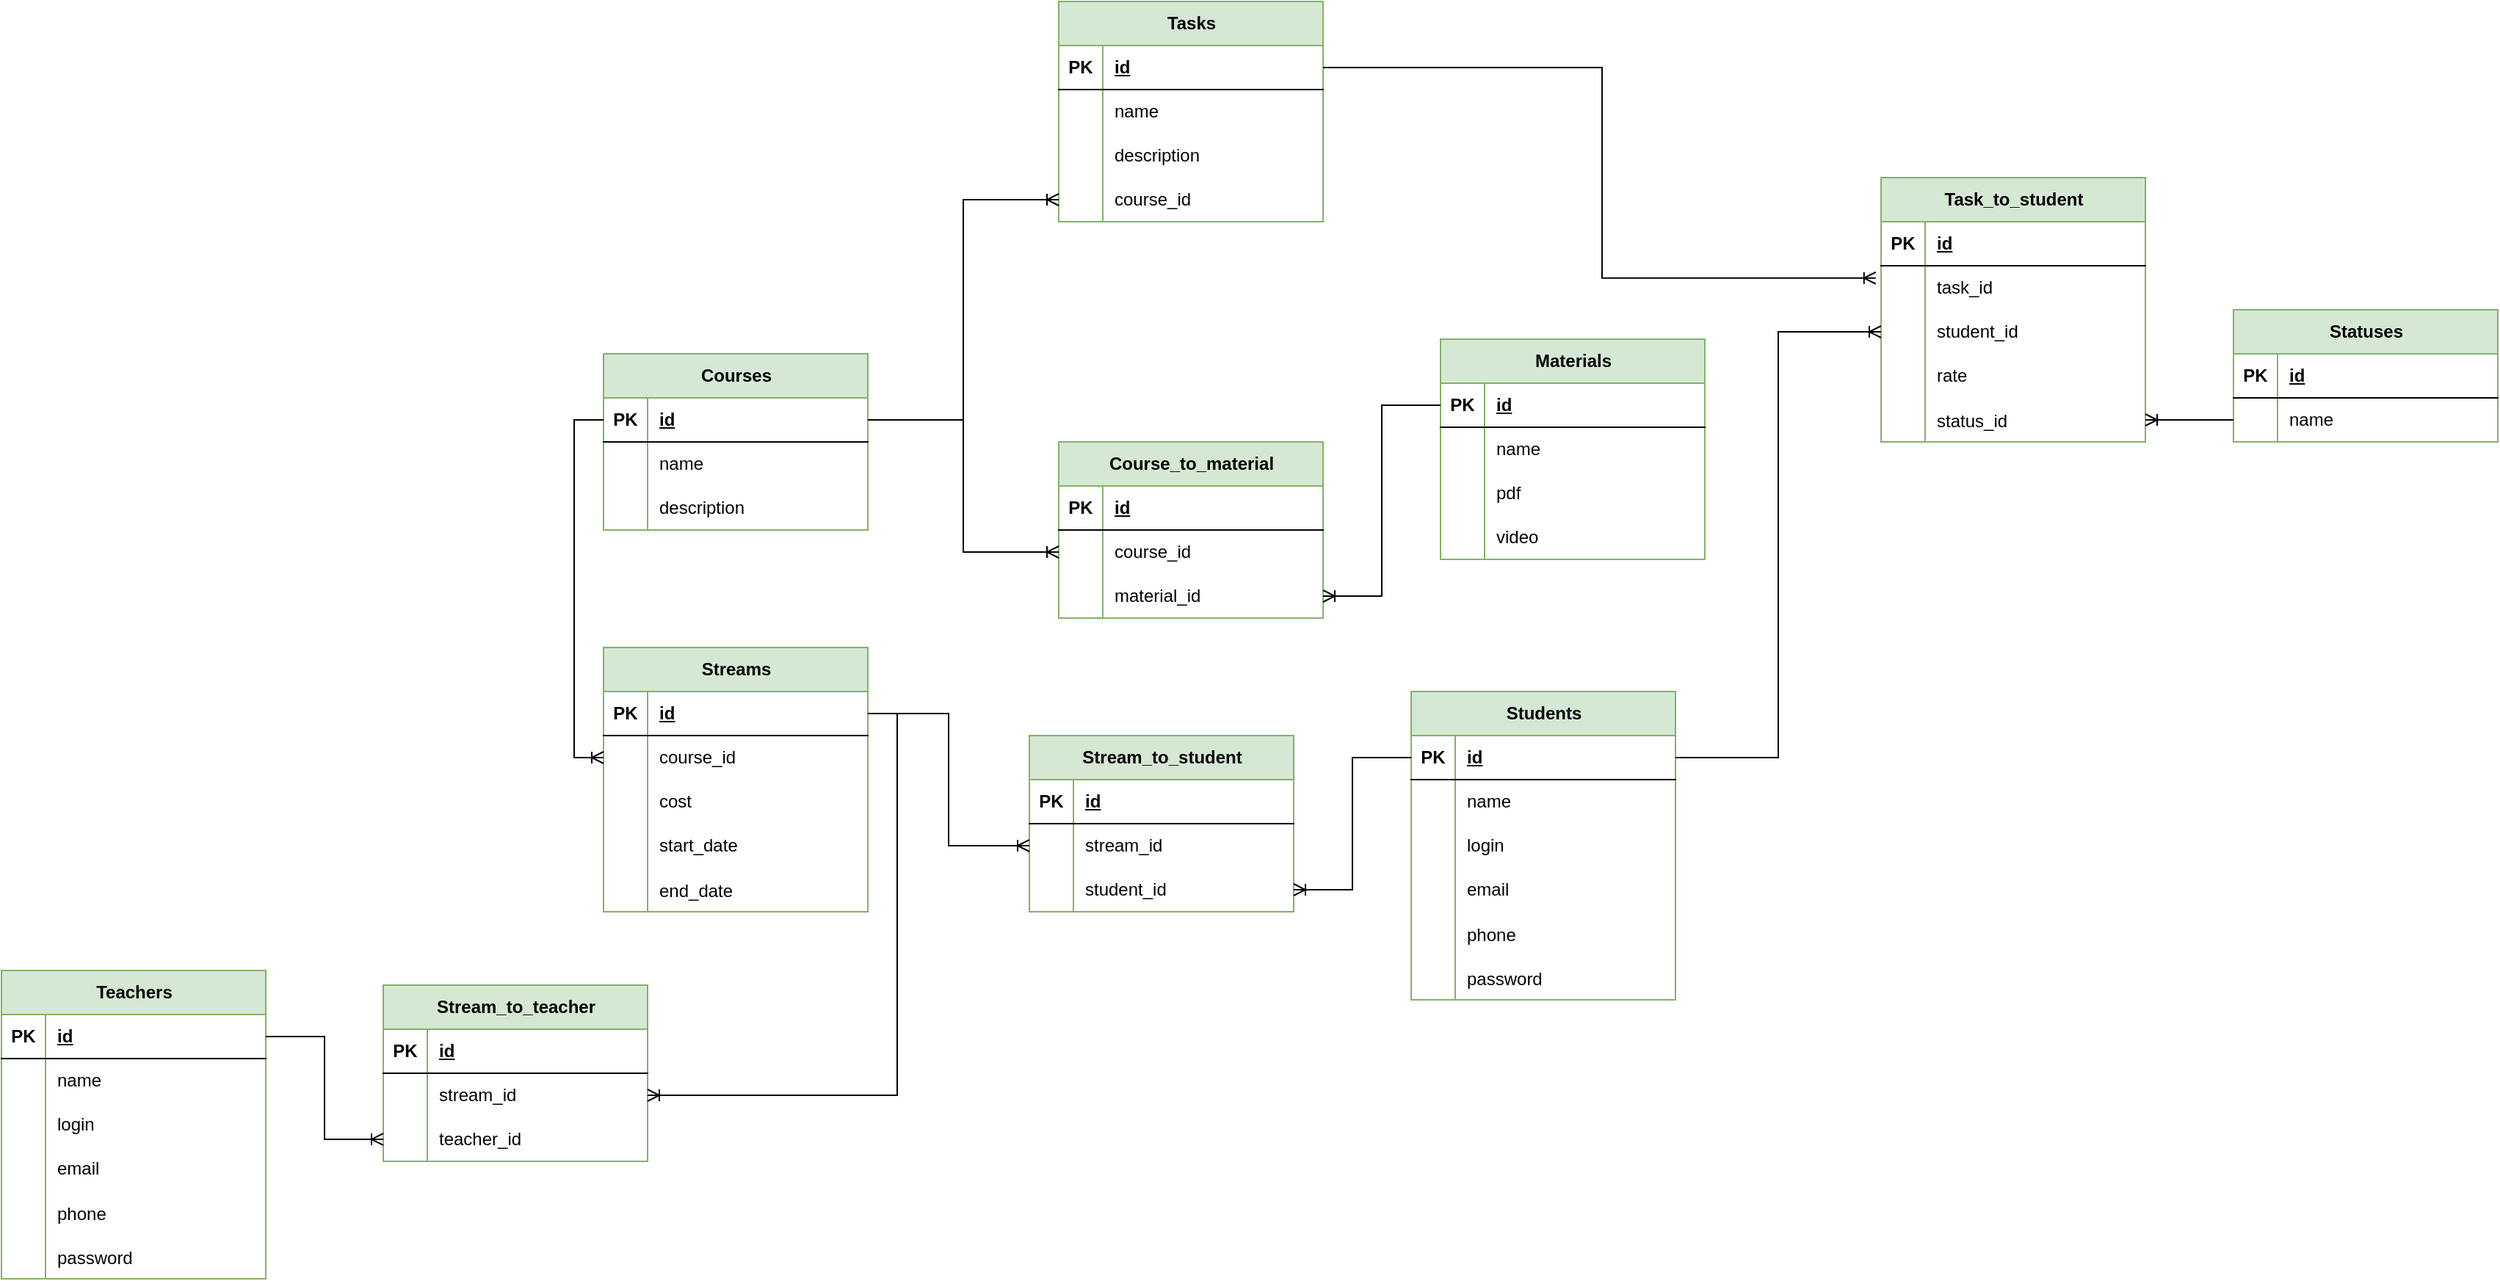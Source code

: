 <mxfile version="24.1.0" type="device">
  <diagram name="Page-1" id="rg-oBB-xjOE7GP7Bu_qZ">
    <mxGraphModel dx="1820" dy="1829" grid="1" gridSize="10" guides="1" tooltips="1" connect="1" arrows="1" fold="1" page="1" pageScale="1" pageWidth="827" pageHeight="1169" math="0" shadow="0">
      <root>
        <mxCell id="0" />
        <mxCell id="1" parent="0" />
        <mxCell id="wA1KBscRCv-rvTEkGkPX-1" value="Courses" style="shape=table;startSize=30;container=1;collapsible=1;childLayout=tableLayout;fixedRows=1;rowLines=0;fontStyle=1;align=center;resizeLast=1;html=1;fillColor=#d5e8d4;strokeColor=#82b366;" parent="1" vertex="1">
          <mxGeometry x="160" y="40" width="180" height="120" as="geometry" />
        </mxCell>
        <mxCell id="wA1KBscRCv-rvTEkGkPX-2" value="" style="shape=tableRow;horizontal=0;startSize=0;swimlaneHead=0;swimlaneBody=0;fillColor=none;collapsible=0;dropTarget=0;points=[[0,0.5],[1,0.5]];portConstraint=eastwest;top=0;left=0;right=0;bottom=1;" parent="wA1KBscRCv-rvTEkGkPX-1" vertex="1">
          <mxGeometry y="30" width="180" height="30" as="geometry" />
        </mxCell>
        <mxCell id="wA1KBscRCv-rvTEkGkPX-3" value="PK" style="shape=partialRectangle;connectable=0;fillColor=none;top=0;left=0;bottom=0;right=0;fontStyle=1;overflow=hidden;whiteSpace=wrap;html=1;" parent="wA1KBscRCv-rvTEkGkPX-2" vertex="1">
          <mxGeometry width="30" height="30" as="geometry">
            <mxRectangle width="30" height="30" as="alternateBounds" />
          </mxGeometry>
        </mxCell>
        <mxCell id="wA1KBscRCv-rvTEkGkPX-4" value="id" style="shape=partialRectangle;connectable=0;fillColor=none;top=0;left=0;bottom=0;right=0;align=left;spacingLeft=6;fontStyle=5;overflow=hidden;whiteSpace=wrap;html=1;" parent="wA1KBscRCv-rvTEkGkPX-2" vertex="1">
          <mxGeometry x="30" width="150" height="30" as="geometry">
            <mxRectangle width="150" height="30" as="alternateBounds" />
          </mxGeometry>
        </mxCell>
        <mxCell id="wA1KBscRCv-rvTEkGkPX-5" value="" style="shape=tableRow;horizontal=0;startSize=0;swimlaneHead=0;swimlaneBody=0;fillColor=none;collapsible=0;dropTarget=0;points=[[0,0.5],[1,0.5]];portConstraint=eastwest;top=0;left=0;right=0;bottom=0;" parent="wA1KBscRCv-rvTEkGkPX-1" vertex="1">
          <mxGeometry y="60" width="180" height="30" as="geometry" />
        </mxCell>
        <mxCell id="wA1KBscRCv-rvTEkGkPX-6" value="" style="shape=partialRectangle;connectable=0;fillColor=none;top=0;left=0;bottom=0;right=0;editable=1;overflow=hidden;whiteSpace=wrap;html=1;" parent="wA1KBscRCv-rvTEkGkPX-5" vertex="1">
          <mxGeometry width="30" height="30" as="geometry">
            <mxRectangle width="30" height="30" as="alternateBounds" />
          </mxGeometry>
        </mxCell>
        <mxCell id="wA1KBscRCv-rvTEkGkPX-7" value="name" style="shape=partialRectangle;connectable=0;fillColor=none;top=0;left=0;bottom=0;right=0;align=left;spacingLeft=6;overflow=hidden;whiteSpace=wrap;html=1;" parent="wA1KBscRCv-rvTEkGkPX-5" vertex="1">
          <mxGeometry x="30" width="150" height="30" as="geometry">
            <mxRectangle width="150" height="30" as="alternateBounds" />
          </mxGeometry>
        </mxCell>
        <mxCell id="wA1KBscRCv-rvTEkGkPX-8" value="" style="shape=tableRow;horizontal=0;startSize=0;swimlaneHead=0;swimlaneBody=0;fillColor=none;collapsible=0;dropTarget=0;points=[[0,0.5],[1,0.5]];portConstraint=eastwest;top=0;left=0;right=0;bottom=0;" parent="wA1KBscRCv-rvTEkGkPX-1" vertex="1">
          <mxGeometry y="90" width="180" height="30" as="geometry" />
        </mxCell>
        <mxCell id="wA1KBscRCv-rvTEkGkPX-9" value="" style="shape=partialRectangle;connectable=0;fillColor=none;top=0;left=0;bottom=0;right=0;editable=1;overflow=hidden;whiteSpace=wrap;html=1;" parent="wA1KBscRCv-rvTEkGkPX-8" vertex="1">
          <mxGeometry width="30" height="30" as="geometry">
            <mxRectangle width="30" height="30" as="alternateBounds" />
          </mxGeometry>
        </mxCell>
        <mxCell id="wA1KBscRCv-rvTEkGkPX-10" value="description" style="shape=partialRectangle;connectable=0;fillColor=none;top=0;left=0;bottom=0;right=0;align=left;spacingLeft=6;overflow=hidden;whiteSpace=wrap;html=1;" parent="wA1KBscRCv-rvTEkGkPX-8" vertex="1">
          <mxGeometry x="30" width="150" height="30" as="geometry">
            <mxRectangle width="150" height="30" as="alternateBounds" />
          </mxGeometry>
        </mxCell>
        <mxCell id="wA1KBscRCv-rvTEkGkPX-14" value="Students" style="shape=table;startSize=30;container=1;collapsible=1;childLayout=tableLayout;fixedRows=1;rowLines=0;fontStyle=1;align=center;resizeLast=1;html=1;fillColor=#d5e8d4;strokeColor=#82b366;" parent="1" vertex="1">
          <mxGeometry x="710" y="270" width="180" height="210" as="geometry" />
        </mxCell>
        <mxCell id="wA1KBscRCv-rvTEkGkPX-15" value="" style="shape=tableRow;horizontal=0;startSize=0;swimlaneHead=0;swimlaneBody=0;fillColor=none;collapsible=0;dropTarget=0;points=[[0,0.5],[1,0.5]];portConstraint=eastwest;top=0;left=0;right=0;bottom=1;" parent="wA1KBscRCv-rvTEkGkPX-14" vertex="1">
          <mxGeometry y="30" width="180" height="30" as="geometry" />
        </mxCell>
        <mxCell id="wA1KBscRCv-rvTEkGkPX-16" value="PK" style="shape=partialRectangle;connectable=0;fillColor=none;top=0;left=0;bottom=0;right=0;fontStyle=1;overflow=hidden;whiteSpace=wrap;html=1;" parent="wA1KBscRCv-rvTEkGkPX-15" vertex="1">
          <mxGeometry width="30" height="30" as="geometry">
            <mxRectangle width="30" height="30" as="alternateBounds" />
          </mxGeometry>
        </mxCell>
        <mxCell id="wA1KBscRCv-rvTEkGkPX-17" value="id" style="shape=partialRectangle;connectable=0;fillColor=none;top=0;left=0;bottom=0;right=0;align=left;spacingLeft=6;fontStyle=5;overflow=hidden;whiteSpace=wrap;html=1;" parent="wA1KBscRCv-rvTEkGkPX-15" vertex="1">
          <mxGeometry x="30" width="150" height="30" as="geometry">
            <mxRectangle width="150" height="30" as="alternateBounds" />
          </mxGeometry>
        </mxCell>
        <mxCell id="wA1KBscRCv-rvTEkGkPX-18" value="" style="shape=tableRow;horizontal=0;startSize=0;swimlaneHead=0;swimlaneBody=0;fillColor=none;collapsible=0;dropTarget=0;points=[[0,0.5],[1,0.5]];portConstraint=eastwest;top=0;left=0;right=0;bottom=0;" parent="wA1KBscRCv-rvTEkGkPX-14" vertex="1">
          <mxGeometry y="60" width="180" height="30" as="geometry" />
        </mxCell>
        <mxCell id="wA1KBscRCv-rvTEkGkPX-19" value="" style="shape=partialRectangle;connectable=0;fillColor=none;top=0;left=0;bottom=0;right=0;editable=1;overflow=hidden;whiteSpace=wrap;html=1;" parent="wA1KBscRCv-rvTEkGkPX-18" vertex="1">
          <mxGeometry width="30" height="30" as="geometry">
            <mxRectangle width="30" height="30" as="alternateBounds" />
          </mxGeometry>
        </mxCell>
        <mxCell id="wA1KBscRCv-rvTEkGkPX-20" value="name" style="shape=partialRectangle;connectable=0;fillColor=none;top=0;left=0;bottom=0;right=0;align=left;spacingLeft=6;overflow=hidden;whiteSpace=wrap;html=1;" parent="wA1KBscRCv-rvTEkGkPX-18" vertex="1">
          <mxGeometry x="30" width="150" height="30" as="geometry">
            <mxRectangle width="150" height="30" as="alternateBounds" />
          </mxGeometry>
        </mxCell>
        <mxCell id="wA1KBscRCv-rvTEkGkPX-21" value="" style="shape=tableRow;horizontal=0;startSize=0;swimlaneHead=0;swimlaneBody=0;fillColor=none;collapsible=0;dropTarget=0;points=[[0,0.5],[1,0.5]];portConstraint=eastwest;top=0;left=0;right=0;bottom=0;" parent="wA1KBscRCv-rvTEkGkPX-14" vertex="1">
          <mxGeometry y="90" width="180" height="30" as="geometry" />
        </mxCell>
        <mxCell id="wA1KBscRCv-rvTEkGkPX-22" value="" style="shape=partialRectangle;connectable=0;fillColor=none;top=0;left=0;bottom=0;right=0;editable=1;overflow=hidden;whiteSpace=wrap;html=1;" parent="wA1KBscRCv-rvTEkGkPX-21" vertex="1">
          <mxGeometry width="30" height="30" as="geometry">
            <mxRectangle width="30" height="30" as="alternateBounds" />
          </mxGeometry>
        </mxCell>
        <mxCell id="wA1KBscRCv-rvTEkGkPX-23" value="login" style="shape=partialRectangle;connectable=0;fillColor=none;top=0;left=0;bottom=0;right=0;align=left;spacingLeft=6;overflow=hidden;whiteSpace=wrap;html=1;" parent="wA1KBscRCv-rvTEkGkPX-21" vertex="1">
          <mxGeometry x="30" width="150" height="30" as="geometry">
            <mxRectangle width="150" height="30" as="alternateBounds" />
          </mxGeometry>
        </mxCell>
        <mxCell id="wA1KBscRCv-rvTEkGkPX-24" value="" style="shape=tableRow;horizontal=0;startSize=0;swimlaneHead=0;swimlaneBody=0;fillColor=none;collapsible=0;dropTarget=0;points=[[0,0.5],[1,0.5]];portConstraint=eastwest;top=0;left=0;right=0;bottom=0;" parent="wA1KBscRCv-rvTEkGkPX-14" vertex="1">
          <mxGeometry y="120" width="180" height="30" as="geometry" />
        </mxCell>
        <mxCell id="wA1KBscRCv-rvTEkGkPX-25" value="" style="shape=partialRectangle;connectable=0;fillColor=none;top=0;left=0;bottom=0;right=0;editable=1;overflow=hidden;whiteSpace=wrap;html=1;" parent="wA1KBscRCv-rvTEkGkPX-24" vertex="1">
          <mxGeometry width="30" height="30" as="geometry">
            <mxRectangle width="30" height="30" as="alternateBounds" />
          </mxGeometry>
        </mxCell>
        <mxCell id="wA1KBscRCv-rvTEkGkPX-26" value="email" style="shape=partialRectangle;connectable=0;fillColor=none;top=0;left=0;bottom=0;right=0;align=left;spacingLeft=6;overflow=hidden;whiteSpace=wrap;html=1;" parent="wA1KBscRCv-rvTEkGkPX-24" vertex="1">
          <mxGeometry x="30" width="150" height="30" as="geometry">
            <mxRectangle width="150" height="30" as="alternateBounds" />
          </mxGeometry>
        </mxCell>
        <mxCell id="wA1KBscRCv-rvTEkGkPX-27" value="" style="shape=tableRow;horizontal=0;startSize=0;swimlaneHead=0;swimlaneBody=0;fillColor=none;collapsible=0;dropTarget=0;points=[[0,0.5],[1,0.5]];portConstraint=eastwest;top=0;left=0;right=0;bottom=0;" parent="wA1KBscRCv-rvTEkGkPX-14" vertex="1">
          <mxGeometry y="150" width="180" height="30" as="geometry" />
        </mxCell>
        <mxCell id="wA1KBscRCv-rvTEkGkPX-28" value="" style="shape=partialRectangle;connectable=0;fillColor=none;top=0;left=0;bottom=0;right=0;editable=1;overflow=hidden;" parent="wA1KBscRCv-rvTEkGkPX-27" vertex="1">
          <mxGeometry width="30" height="30" as="geometry">
            <mxRectangle width="30" height="30" as="alternateBounds" />
          </mxGeometry>
        </mxCell>
        <mxCell id="wA1KBscRCv-rvTEkGkPX-29" value="phone" style="shape=partialRectangle;connectable=0;fillColor=none;top=0;left=0;bottom=0;right=0;align=left;spacingLeft=6;overflow=hidden;" parent="wA1KBscRCv-rvTEkGkPX-27" vertex="1">
          <mxGeometry x="30" width="150" height="30" as="geometry">
            <mxRectangle width="150" height="30" as="alternateBounds" />
          </mxGeometry>
        </mxCell>
        <mxCell id="wA1KBscRCv-rvTEkGkPX-30" value="" style="shape=tableRow;horizontal=0;startSize=0;swimlaneHead=0;swimlaneBody=0;fillColor=none;collapsible=0;dropTarget=0;points=[[0,0.5],[1,0.5]];portConstraint=eastwest;top=0;left=0;right=0;bottom=0;" parent="wA1KBscRCv-rvTEkGkPX-14" vertex="1">
          <mxGeometry y="180" width="180" height="30" as="geometry" />
        </mxCell>
        <mxCell id="wA1KBscRCv-rvTEkGkPX-31" value="" style="shape=partialRectangle;connectable=0;fillColor=none;top=0;left=0;bottom=0;right=0;editable=1;overflow=hidden;" parent="wA1KBscRCv-rvTEkGkPX-30" vertex="1">
          <mxGeometry width="30" height="30" as="geometry">
            <mxRectangle width="30" height="30" as="alternateBounds" />
          </mxGeometry>
        </mxCell>
        <mxCell id="wA1KBscRCv-rvTEkGkPX-32" value="password" style="shape=partialRectangle;connectable=0;fillColor=none;top=0;left=0;bottom=0;right=0;align=left;spacingLeft=6;overflow=hidden;" parent="wA1KBscRCv-rvTEkGkPX-30" vertex="1">
          <mxGeometry x="30" width="150" height="30" as="geometry">
            <mxRectangle width="150" height="30" as="alternateBounds" />
          </mxGeometry>
        </mxCell>
        <mxCell id="wA1KBscRCv-rvTEkGkPX-33" value="Streams" style="shape=table;startSize=30;container=1;collapsible=1;childLayout=tableLayout;fixedRows=1;rowLines=0;fontStyle=1;align=center;resizeLast=1;html=1;fillColor=#d5e8d4;strokeColor=#82b366;" parent="1" vertex="1">
          <mxGeometry x="160" y="240" width="180" height="180" as="geometry" />
        </mxCell>
        <mxCell id="wA1KBscRCv-rvTEkGkPX-34" value="" style="shape=tableRow;horizontal=0;startSize=0;swimlaneHead=0;swimlaneBody=0;fillColor=none;collapsible=0;dropTarget=0;points=[[0,0.5],[1,0.5]];portConstraint=eastwest;top=0;left=0;right=0;bottom=1;" parent="wA1KBscRCv-rvTEkGkPX-33" vertex="1">
          <mxGeometry y="30" width="180" height="30" as="geometry" />
        </mxCell>
        <mxCell id="wA1KBscRCv-rvTEkGkPX-35" value="PK" style="shape=partialRectangle;connectable=0;fillColor=none;top=0;left=0;bottom=0;right=0;fontStyle=1;overflow=hidden;whiteSpace=wrap;html=1;" parent="wA1KBscRCv-rvTEkGkPX-34" vertex="1">
          <mxGeometry width="30" height="30" as="geometry">
            <mxRectangle width="30" height="30" as="alternateBounds" />
          </mxGeometry>
        </mxCell>
        <mxCell id="wA1KBscRCv-rvTEkGkPX-36" value="id" style="shape=partialRectangle;connectable=0;fillColor=none;top=0;left=0;bottom=0;right=0;align=left;spacingLeft=6;fontStyle=5;overflow=hidden;whiteSpace=wrap;html=1;" parent="wA1KBscRCv-rvTEkGkPX-34" vertex="1">
          <mxGeometry x="30" width="150" height="30" as="geometry">
            <mxRectangle width="150" height="30" as="alternateBounds" />
          </mxGeometry>
        </mxCell>
        <mxCell id="wA1KBscRCv-rvTEkGkPX-37" value="" style="shape=tableRow;horizontal=0;startSize=0;swimlaneHead=0;swimlaneBody=0;fillColor=none;collapsible=0;dropTarget=0;points=[[0,0.5],[1,0.5]];portConstraint=eastwest;top=0;left=0;right=0;bottom=0;" parent="wA1KBscRCv-rvTEkGkPX-33" vertex="1">
          <mxGeometry y="60" width="180" height="30" as="geometry" />
        </mxCell>
        <mxCell id="wA1KBscRCv-rvTEkGkPX-38" value="" style="shape=partialRectangle;connectable=0;fillColor=none;top=0;left=0;bottom=0;right=0;editable=1;overflow=hidden;whiteSpace=wrap;html=1;" parent="wA1KBscRCv-rvTEkGkPX-37" vertex="1">
          <mxGeometry width="30" height="30" as="geometry">
            <mxRectangle width="30" height="30" as="alternateBounds" />
          </mxGeometry>
        </mxCell>
        <mxCell id="wA1KBscRCv-rvTEkGkPX-39" value="course_id" style="shape=partialRectangle;connectable=0;fillColor=none;top=0;left=0;bottom=0;right=0;align=left;spacingLeft=6;overflow=hidden;whiteSpace=wrap;html=1;" parent="wA1KBscRCv-rvTEkGkPX-37" vertex="1">
          <mxGeometry x="30" width="150" height="30" as="geometry">
            <mxRectangle width="150" height="30" as="alternateBounds" />
          </mxGeometry>
        </mxCell>
        <mxCell id="wA1KBscRCv-rvTEkGkPX-40" value="" style="shape=tableRow;horizontal=0;startSize=0;swimlaneHead=0;swimlaneBody=0;fillColor=none;collapsible=0;dropTarget=0;points=[[0,0.5],[1,0.5]];portConstraint=eastwest;top=0;left=0;right=0;bottom=0;" parent="wA1KBscRCv-rvTEkGkPX-33" vertex="1">
          <mxGeometry y="90" width="180" height="30" as="geometry" />
        </mxCell>
        <mxCell id="wA1KBscRCv-rvTEkGkPX-41" value="" style="shape=partialRectangle;connectable=0;fillColor=none;top=0;left=0;bottom=0;right=0;editable=1;overflow=hidden;whiteSpace=wrap;html=1;" parent="wA1KBscRCv-rvTEkGkPX-40" vertex="1">
          <mxGeometry width="30" height="30" as="geometry">
            <mxRectangle width="30" height="30" as="alternateBounds" />
          </mxGeometry>
        </mxCell>
        <mxCell id="wA1KBscRCv-rvTEkGkPX-42" value="cost" style="shape=partialRectangle;connectable=0;fillColor=none;top=0;left=0;bottom=0;right=0;align=left;spacingLeft=6;overflow=hidden;whiteSpace=wrap;html=1;" parent="wA1KBscRCv-rvTEkGkPX-40" vertex="1">
          <mxGeometry x="30" width="150" height="30" as="geometry">
            <mxRectangle width="150" height="30" as="alternateBounds" />
          </mxGeometry>
        </mxCell>
        <mxCell id="wA1KBscRCv-rvTEkGkPX-43" value="" style="shape=tableRow;horizontal=0;startSize=0;swimlaneHead=0;swimlaneBody=0;fillColor=none;collapsible=0;dropTarget=0;points=[[0,0.5],[1,0.5]];portConstraint=eastwest;top=0;left=0;right=0;bottom=0;" parent="wA1KBscRCv-rvTEkGkPX-33" vertex="1">
          <mxGeometry y="120" width="180" height="30" as="geometry" />
        </mxCell>
        <mxCell id="wA1KBscRCv-rvTEkGkPX-44" value="" style="shape=partialRectangle;connectable=0;fillColor=none;top=0;left=0;bottom=0;right=0;editable=1;overflow=hidden;whiteSpace=wrap;html=1;" parent="wA1KBscRCv-rvTEkGkPX-43" vertex="1">
          <mxGeometry width="30" height="30" as="geometry">
            <mxRectangle width="30" height="30" as="alternateBounds" />
          </mxGeometry>
        </mxCell>
        <mxCell id="wA1KBscRCv-rvTEkGkPX-45" value="start_date" style="shape=partialRectangle;connectable=0;fillColor=none;top=0;left=0;bottom=0;right=0;align=left;spacingLeft=6;overflow=hidden;whiteSpace=wrap;html=1;" parent="wA1KBscRCv-rvTEkGkPX-43" vertex="1">
          <mxGeometry x="30" width="150" height="30" as="geometry">
            <mxRectangle width="150" height="30" as="alternateBounds" />
          </mxGeometry>
        </mxCell>
        <mxCell id="wA1KBscRCv-rvTEkGkPX-46" value="" style="shape=tableRow;horizontal=0;startSize=0;swimlaneHead=0;swimlaneBody=0;fillColor=none;collapsible=0;dropTarget=0;points=[[0,0.5],[1,0.5]];portConstraint=eastwest;top=0;left=0;right=0;bottom=0;" parent="wA1KBscRCv-rvTEkGkPX-33" vertex="1">
          <mxGeometry y="150" width="180" height="30" as="geometry" />
        </mxCell>
        <mxCell id="wA1KBscRCv-rvTEkGkPX-47" value="" style="shape=partialRectangle;connectable=0;fillColor=none;top=0;left=0;bottom=0;right=0;editable=1;overflow=hidden;" parent="wA1KBscRCv-rvTEkGkPX-46" vertex="1">
          <mxGeometry width="30" height="30" as="geometry">
            <mxRectangle width="30" height="30" as="alternateBounds" />
          </mxGeometry>
        </mxCell>
        <mxCell id="wA1KBscRCv-rvTEkGkPX-48" value="end_date" style="shape=partialRectangle;connectable=0;fillColor=none;top=0;left=0;bottom=0;right=0;align=left;spacingLeft=6;overflow=hidden;" parent="wA1KBscRCv-rvTEkGkPX-46" vertex="1">
          <mxGeometry x="30" width="150" height="30" as="geometry">
            <mxRectangle width="150" height="30" as="alternateBounds" />
          </mxGeometry>
        </mxCell>
        <mxCell id="wA1KBscRCv-rvTEkGkPX-52" value="Stream_to_student" style="shape=table;startSize=30;container=1;collapsible=1;childLayout=tableLayout;fixedRows=1;rowLines=0;fontStyle=1;align=center;resizeLast=1;html=1;fillColor=#d5e8d4;strokeColor=#82b366;" parent="1" vertex="1">
          <mxGeometry x="450" y="300" width="180" height="120" as="geometry" />
        </mxCell>
        <mxCell id="wA1KBscRCv-rvTEkGkPX-53" value="" style="shape=tableRow;horizontal=0;startSize=0;swimlaneHead=0;swimlaneBody=0;fillColor=none;collapsible=0;dropTarget=0;points=[[0,0.5],[1,0.5]];portConstraint=eastwest;top=0;left=0;right=0;bottom=1;" parent="wA1KBscRCv-rvTEkGkPX-52" vertex="1">
          <mxGeometry y="30" width="180" height="30" as="geometry" />
        </mxCell>
        <mxCell id="wA1KBscRCv-rvTEkGkPX-54" value="PK" style="shape=partialRectangle;connectable=0;fillColor=none;top=0;left=0;bottom=0;right=0;fontStyle=1;overflow=hidden;whiteSpace=wrap;html=1;" parent="wA1KBscRCv-rvTEkGkPX-53" vertex="1">
          <mxGeometry width="30" height="30" as="geometry">
            <mxRectangle width="30" height="30" as="alternateBounds" />
          </mxGeometry>
        </mxCell>
        <mxCell id="wA1KBscRCv-rvTEkGkPX-55" value="id" style="shape=partialRectangle;connectable=0;fillColor=none;top=0;left=0;bottom=0;right=0;align=left;spacingLeft=6;fontStyle=5;overflow=hidden;whiteSpace=wrap;html=1;" parent="wA1KBscRCv-rvTEkGkPX-53" vertex="1">
          <mxGeometry x="30" width="150" height="30" as="geometry">
            <mxRectangle width="150" height="30" as="alternateBounds" />
          </mxGeometry>
        </mxCell>
        <mxCell id="wA1KBscRCv-rvTEkGkPX-56" value="" style="shape=tableRow;horizontal=0;startSize=0;swimlaneHead=0;swimlaneBody=0;fillColor=none;collapsible=0;dropTarget=0;points=[[0,0.5],[1,0.5]];portConstraint=eastwest;top=0;left=0;right=0;bottom=0;" parent="wA1KBscRCv-rvTEkGkPX-52" vertex="1">
          <mxGeometry y="60" width="180" height="30" as="geometry" />
        </mxCell>
        <mxCell id="wA1KBscRCv-rvTEkGkPX-57" value="" style="shape=partialRectangle;connectable=0;fillColor=none;top=0;left=0;bottom=0;right=0;editable=1;overflow=hidden;whiteSpace=wrap;html=1;" parent="wA1KBscRCv-rvTEkGkPX-56" vertex="1">
          <mxGeometry width="30" height="30" as="geometry">
            <mxRectangle width="30" height="30" as="alternateBounds" />
          </mxGeometry>
        </mxCell>
        <mxCell id="wA1KBscRCv-rvTEkGkPX-58" value="stream_id" style="shape=partialRectangle;connectable=0;fillColor=none;top=0;left=0;bottom=0;right=0;align=left;spacingLeft=6;overflow=hidden;whiteSpace=wrap;html=1;" parent="wA1KBscRCv-rvTEkGkPX-56" vertex="1">
          <mxGeometry x="30" width="150" height="30" as="geometry">
            <mxRectangle width="150" height="30" as="alternateBounds" />
          </mxGeometry>
        </mxCell>
        <mxCell id="wA1KBscRCv-rvTEkGkPX-59" value="" style="shape=tableRow;horizontal=0;startSize=0;swimlaneHead=0;swimlaneBody=0;fillColor=none;collapsible=0;dropTarget=0;points=[[0,0.5],[1,0.5]];portConstraint=eastwest;top=0;left=0;right=0;bottom=0;" parent="wA1KBscRCv-rvTEkGkPX-52" vertex="1">
          <mxGeometry y="90" width="180" height="30" as="geometry" />
        </mxCell>
        <mxCell id="wA1KBscRCv-rvTEkGkPX-60" value="" style="shape=partialRectangle;connectable=0;fillColor=none;top=0;left=0;bottom=0;right=0;editable=1;overflow=hidden;whiteSpace=wrap;html=1;" parent="wA1KBscRCv-rvTEkGkPX-59" vertex="1">
          <mxGeometry width="30" height="30" as="geometry">
            <mxRectangle width="30" height="30" as="alternateBounds" />
          </mxGeometry>
        </mxCell>
        <mxCell id="wA1KBscRCv-rvTEkGkPX-61" value="student_id" style="shape=partialRectangle;connectable=0;fillColor=none;top=0;left=0;bottom=0;right=0;align=left;spacingLeft=6;overflow=hidden;whiteSpace=wrap;html=1;" parent="wA1KBscRCv-rvTEkGkPX-59" vertex="1">
          <mxGeometry x="30" width="150" height="30" as="geometry">
            <mxRectangle width="150" height="30" as="alternateBounds" />
          </mxGeometry>
        </mxCell>
        <mxCell id="wA1KBscRCv-rvTEkGkPX-65" style="edgeStyle=orthogonalEdgeStyle;rounded=0;orthogonalLoop=1;jettySize=auto;html=1;entryX=0;entryY=0.5;entryDx=0;entryDy=0;endArrow=ERoneToMany;endFill=0;" parent="1" source="wA1KBscRCv-rvTEkGkPX-2" target="wA1KBscRCv-rvTEkGkPX-37" edge="1">
          <mxGeometry relative="1" as="geometry" />
        </mxCell>
        <mxCell id="wA1KBscRCv-rvTEkGkPX-66" style="edgeStyle=orthogonalEdgeStyle;rounded=0;orthogonalLoop=1;jettySize=auto;html=1;entryX=0;entryY=0.5;entryDx=0;entryDy=0;endArrow=ERoneToMany;endFill=0;" parent="1" source="wA1KBscRCv-rvTEkGkPX-34" target="wA1KBscRCv-rvTEkGkPX-56" edge="1">
          <mxGeometry relative="1" as="geometry" />
        </mxCell>
        <mxCell id="wA1KBscRCv-rvTEkGkPX-67" style="edgeStyle=orthogonalEdgeStyle;rounded=0;orthogonalLoop=1;jettySize=auto;html=1;entryX=1;entryY=0.5;entryDx=0;entryDy=0;endArrow=ERoneToMany;endFill=0;" parent="1" source="wA1KBscRCv-rvTEkGkPX-15" target="wA1KBscRCv-rvTEkGkPX-59" edge="1">
          <mxGeometry relative="1" as="geometry" />
        </mxCell>
        <mxCell id="wA1KBscRCv-rvTEkGkPX-68" value="Teachers" style="shape=table;startSize=30;container=1;collapsible=1;childLayout=tableLayout;fixedRows=1;rowLines=0;fontStyle=1;align=center;resizeLast=1;html=1;fillColor=#d5e8d4;strokeColor=#82b366;" parent="1" vertex="1">
          <mxGeometry x="-250" y="460" width="180" height="210" as="geometry" />
        </mxCell>
        <mxCell id="wA1KBscRCv-rvTEkGkPX-69" value="" style="shape=tableRow;horizontal=0;startSize=0;swimlaneHead=0;swimlaneBody=0;fillColor=none;collapsible=0;dropTarget=0;points=[[0,0.5],[1,0.5]];portConstraint=eastwest;top=0;left=0;right=0;bottom=1;" parent="wA1KBscRCv-rvTEkGkPX-68" vertex="1">
          <mxGeometry y="30" width="180" height="30" as="geometry" />
        </mxCell>
        <mxCell id="wA1KBscRCv-rvTEkGkPX-70" value="PK" style="shape=partialRectangle;connectable=0;fillColor=none;top=0;left=0;bottom=0;right=0;fontStyle=1;overflow=hidden;whiteSpace=wrap;html=1;" parent="wA1KBscRCv-rvTEkGkPX-69" vertex="1">
          <mxGeometry width="30" height="30" as="geometry">
            <mxRectangle width="30" height="30" as="alternateBounds" />
          </mxGeometry>
        </mxCell>
        <mxCell id="wA1KBscRCv-rvTEkGkPX-71" value="id" style="shape=partialRectangle;connectable=0;fillColor=none;top=0;left=0;bottom=0;right=0;align=left;spacingLeft=6;fontStyle=5;overflow=hidden;whiteSpace=wrap;html=1;" parent="wA1KBscRCv-rvTEkGkPX-69" vertex="1">
          <mxGeometry x="30" width="150" height="30" as="geometry">
            <mxRectangle width="150" height="30" as="alternateBounds" />
          </mxGeometry>
        </mxCell>
        <mxCell id="wA1KBscRCv-rvTEkGkPX-72" value="" style="shape=tableRow;horizontal=0;startSize=0;swimlaneHead=0;swimlaneBody=0;fillColor=none;collapsible=0;dropTarget=0;points=[[0,0.5],[1,0.5]];portConstraint=eastwest;top=0;left=0;right=0;bottom=0;" parent="wA1KBscRCv-rvTEkGkPX-68" vertex="1">
          <mxGeometry y="60" width="180" height="30" as="geometry" />
        </mxCell>
        <mxCell id="wA1KBscRCv-rvTEkGkPX-73" value="" style="shape=partialRectangle;connectable=0;fillColor=none;top=0;left=0;bottom=0;right=0;editable=1;overflow=hidden;whiteSpace=wrap;html=1;" parent="wA1KBscRCv-rvTEkGkPX-72" vertex="1">
          <mxGeometry width="30" height="30" as="geometry">
            <mxRectangle width="30" height="30" as="alternateBounds" />
          </mxGeometry>
        </mxCell>
        <mxCell id="wA1KBscRCv-rvTEkGkPX-74" value="name" style="shape=partialRectangle;connectable=0;fillColor=none;top=0;left=0;bottom=0;right=0;align=left;spacingLeft=6;overflow=hidden;whiteSpace=wrap;html=1;" parent="wA1KBscRCv-rvTEkGkPX-72" vertex="1">
          <mxGeometry x="30" width="150" height="30" as="geometry">
            <mxRectangle width="150" height="30" as="alternateBounds" />
          </mxGeometry>
        </mxCell>
        <mxCell id="wA1KBscRCv-rvTEkGkPX-75" value="" style="shape=tableRow;horizontal=0;startSize=0;swimlaneHead=0;swimlaneBody=0;fillColor=none;collapsible=0;dropTarget=0;points=[[0,0.5],[1,0.5]];portConstraint=eastwest;top=0;left=0;right=0;bottom=0;" parent="wA1KBscRCv-rvTEkGkPX-68" vertex="1">
          <mxGeometry y="90" width="180" height="30" as="geometry" />
        </mxCell>
        <mxCell id="wA1KBscRCv-rvTEkGkPX-76" value="" style="shape=partialRectangle;connectable=0;fillColor=none;top=0;left=0;bottom=0;right=0;editable=1;overflow=hidden;whiteSpace=wrap;html=1;" parent="wA1KBscRCv-rvTEkGkPX-75" vertex="1">
          <mxGeometry width="30" height="30" as="geometry">
            <mxRectangle width="30" height="30" as="alternateBounds" />
          </mxGeometry>
        </mxCell>
        <mxCell id="wA1KBscRCv-rvTEkGkPX-77" value="login" style="shape=partialRectangle;connectable=0;fillColor=none;top=0;left=0;bottom=0;right=0;align=left;spacingLeft=6;overflow=hidden;whiteSpace=wrap;html=1;" parent="wA1KBscRCv-rvTEkGkPX-75" vertex="1">
          <mxGeometry x="30" width="150" height="30" as="geometry">
            <mxRectangle width="150" height="30" as="alternateBounds" />
          </mxGeometry>
        </mxCell>
        <mxCell id="wA1KBscRCv-rvTEkGkPX-78" value="" style="shape=tableRow;horizontal=0;startSize=0;swimlaneHead=0;swimlaneBody=0;fillColor=none;collapsible=0;dropTarget=0;points=[[0,0.5],[1,0.5]];portConstraint=eastwest;top=0;left=0;right=0;bottom=0;" parent="wA1KBscRCv-rvTEkGkPX-68" vertex="1">
          <mxGeometry y="120" width="180" height="30" as="geometry" />
        </mxCell>
        <mxCell id="wA1KBscRCv-rvTEkGkPX-79" value="" style="shape=partialRectangle;connectable=0;fillColor=none;top=0;left=0;bottom=0;right=0;editable=1;overflow=hidden;whiteSpace=wrap;html=1;" parent="wA1KBscRCv-rvTEkGkPX-78" vertex="1">
          <mxGeometry width="30" height="30" as="geometry">
            <mxRectangle width="30" height="30" as="alternateBounds" />
          </mxGeometry>
        </mxCell>
        <mxCell id="wA1KBscRCv-rvTEkGkPX-80" value="email" style="shape=partialRectangle;connectable=0;fillColor=none;top=0;left=0;bottom=0;right=0;align=left;spacingLeft=6;overflow=hidden;whiteSpace=wrap;html=1;" parent="wA1KBscRCv-rvTEkGkPX-78" vertex="1">
          <mxGeometry x="30" width="150" height="30" as="geometry">
            <mxRectangle width="150" height="30" as="alternateBounds" />
          </mxGeometry>
        </mxCell>
        <mxCell id="wA1KBscRCv-rvTEkGkPX-81" value="" style="shape=tableRow;horizontal=0;startSize=0;swimlaneHead=0;swimlaneBody=0;fillColor=none;collapsible=0;dropTarget=0;points=[[0,0.5],[1,0.5]];portConstraint=eastwest;top=0;left=0;right=0;bottom=0;" parent="wA1KBscRCv-rvTEkGkPX-68" vertex="1">
          <mxGeometry y="150" width="180" height="30" as="geometry" />
        </mxCell>
        <mxCell id="wA1KBscRCv-rvTEkGkPX-82" value="" style="shape=partialRectangle;connectable=0;fillColor=none;top=0;left=0;bottom=0;right=0;editable=1;overflow=hidden;" parent="wA1KBscRCv-rvTEkGkPX-81" vertex="1">
          <mxGeometry width="30" height="30" as="geometry">
            <mxRectangle width="30" height="30" as="alternateBounds" />
          </mxGeometry>
        </mxCell>
        <mxCell id="wA1KBscRCv-rvTEkGkPX-83" value="phone" style="shape=partialRectangle;connectable=0;fillColor=none;top=0;left=0;bottom=0;right=0;align=left;spacingLeft=6;overflow=hidden;" parent="wA1KBscRCv-rvTEkGkPX-81" vertex="1">
          <mxGeometry x="30" width="150" height="30" as="geometry">
            <mxRectangle width="150" height="30" as="alternateBounds" />
          </mxGeometry>
        </mxCell>
        <mxCell id="wA1KBscRCv-rvTEkGkPX-84" value="" style="shape=tableRow;horizontal=0;startSize=0;swimlaneHead=0;swimlaneBody=0;fillColor=none;collapsible=0;dropTarget=0;points=[[0,0.5],[1,0.5]];portConstraint=eastwest;top=0;left=0;right=0;bottom=0;" parent="wA1KBscRCv-rvTEkGkPX-68" vertex="1">
          <mxGeometry y="180" width="180" height="30" as="geometry" />
        </mxCell>
        <mxCell id="wA1KBscRCv-rvTEkGkPX-85" value="" style="shape=partialRectangle;connectable=0;fillColor=none;top=0;left=0;bottom=0;right=0;editable=1;overflow=hidden;" parent="wA1KBscRCv-rvTEkGkPX-84" vertex="1">
          <mxGeometry width="30" height="30" as="geometry">
            <mxRectangle width="30" height="30" as="alternateBounds" />
          </mxGeometry>
        </mxCell>
        <mxCell id="wA1KBscRCv-rvTEkGkPX-86" value="password" style="shape=partialRectangle;connectable=0;fillColor=none;top=0;left=0;bottom=0;right=0;align=left;spacingLeft=6;overflow=hidden;" parent="wA1KBscRCv-rvTEkGkPX-84" vertex="1">
          <mxGeometry x="30" width="150" height="30" as="geometry">
            <mxRectangle width="150" height="30" as="alternateBounds" />
          </mxGeometry>
        </mxCell>
        <mxCell id="wA1KBscRCv-rvTEkGkPX-87" value="Stream_to_teacher" style="shape=table;startSize=30;container=1;collapsible=1;childLayout=tableLayout;fixedRows=1;rowLines=0;fontStyle=1;align=center;resizeLast=1;html=1;fillColor=#d5e8d4;strokeColor=#82b366;" parent="1" vertex="1">
          <mxGeometry x="10" y="470" width="180" height="120" as="geometry" />
        </mxCell>
        <mxCell id="wA1KBscRCv-rvTEkGkPX-88" value="" style="shape=tableRow;horizontal=0;startSize=0;swimlaneHead=0;swimlaneBody=0;fillColor=none;collapsible=0;dropTarget=0;points=[[0,0.5],[1,0.5]];portConstraint=eastwest;top=0;left=0;right=0;bottom=1;" parent="wA1KBscRCv-rvTEkGkPX-87" vertex="1">
          <mxGeometry y="30" width="180" height="30" as="geometry" />
        </mxCell>
        <mxCell id="wA1KBscRCv-rvTEkGkPX-89" value="PK" style="shape=partialRectangle;connectable=0;fillColor=none;top=0;left=0;bottom=0;right=0;fontStyle=1;overflow=hidden;whiteSpace=wrap;html=1;" parent="wA1KBscRCv-rvTEkGkPX-88" vertex="1">
          <mxGeometry width="30" height="30" as="geometry">
            <mxRectangle width="30" height="30" as="alternateBounds" />
          </mxGeometry>
        </mxCell>
        <mxCell id="wA1KBscRCv-rvTEkGkPX-90" value="id" style="shape=partialRectangle;connectable=0;fillColor=none;top=0;left=0;bottom=0;right=0;align=left;spacingLeft=6;fontStyle=5;overflow=hidden;whiteSpace=wrap;html=1;" parent="wA1KBscRCv-rvTEkGkPX-88" vertex="1">
          <mxGeometry x="30" width="150" height="30" as="geometry">
            <mxRectangle width="150" height="30" as="alternateBounds" />
          </mxGeometry>
        </mxCell>
        <mxCell id="wA1KBscRCv-rvTEkGkPX-91" value="" style="shape=tableRow;horizontal=0;startSize=0;swimlaneHead=0;swimlaneBody=0;fillColor=none;collapsible=0;dropTarget=0;points=[[0,0.5],[1,0.5]];portConstraint=eastwest;top=0;left=0;right=0;bottom=0;" parent="wA1KBscRCv-rvTEkGkPX-87" vertex="1">
          <mxGeometry y="60" width="180" height="30" as="geometry" />
        </mxCell>
        <mxCell id="wA1KBscRCv-rvTEkGkPX-92" value="" style="shape=partialRectangle;connectable=0;fillColor=none;top=0;left=0;bottom=0;right=0;editable=1;overflow=hidden;whiteSpace=wrap;html=1;" parent="wA1KBscRCv-rvTEkGkPX-91" vertex="1">
          <mxGeometry width="30" height="30" as="geometry">
            <mxRectangle width="30" height="30" as="alternateBounds" />
          </mxGeometry>
        </mxCell>
        <mxCell id="wA1KBscRCv-rvTEkGkPX-93" value="stream_id" style="shape=partialRectangle;connectable=0;fillColor=none;top=0;left=0;bottom=0;right=0;align=left;spacingLeft=6;overflow=hidden;whiteSpace=wrap;html=1;" parent="wA1KBscRCv-rvTEkGkPX-91" vertex="1">
          <mxGeometry x="30" width="150" height="30" as="geometry">
            <mxRectangle width="150" height="30" as="alternateBounds" />
          </mxGeometry>
        </mxCell>
        <mxCell id="wA1KBscRCv-rvTEkGkPX-94" value="" style="shape=tableRow;horizontal=0;startSize=0;swimlaneHead=0;swimlaneBody=0;fillColor=none;collapsible=0;dropTarget=0;points=[[0,0.5],[1,0.5]];portConstraint=eastwest;top=0;left=0;right=0;bottom=0;" parent="wA1KBscRCv-rvTEkGkPX-87" vertex="1">
          <mxGeometry y="90" width="180" height="30" as="geometry" />
        </mxCell>
        <mxCell id="wA1KBscRCv-rvTEkGkPX-95" value="" style="shape=partialRectangle;connectable=0;fillColor=none;top=0;left=0;bottom=0;right=0;editable=1;overflow=hidden;whiteSpace=wrap;html=1;" parent="wA1KBscRCv-rvTEkGkPX-94" vertex="1">
          <mxGeometry width="30" height="30" as="geometry">
            <mxRectangle width="30" height="30" as="alternateBounds" />
          </mxGeometry>
        </mxCell>
        <mxCell id="wA1KBscRCv-rvTEkGkPX-96" value="teacher_id" style="shape=partialRectangle;connectable=0;fillColor=none;top=0;left=0;bottom=0;right=0;align=left;spacingLeft=6;overflow=hidden;whiteSpace=wrap;html=1;" parent="wA1KBscRCv-rvTEkGkPX-94" vertex="1">
          <mxGeometry x="30" width="150" height="30" as="geometry">
            <mxRectangle width="150" height="30" as="alternateBounds" />
          </mxGeometry>
        </mxCell>
        <mxCell id="wA1KBscRCv-rvTEkGkPX-100" style="edgeStyle=orthogonalEdgeStyle;rounded=0;orthogonalLoop=1;jettySize=auto;html=1;exitX=1;exitY=0.5;exitDx=0;exitDy=0;entryX=0;entryY=0.5;entryDx=0;entryDy=0;endArrow=ERoneToMany;endFill=0;" parent="1" source="wA1KBscRCv-rvTEkGkPX-69" target="wA1KBscRCv-rvTEkGkPX-94" edge="1">
          <mxGeometry relative="1" as="geometry" />
        </mxCell>
        <mxCell id="wA1KBscRCv-rvTEkGkPX-101" style="edgeStyle=orthogonalEdgeStyle;rounded=0;orthogonalLoop=1;jettySize=auto;html=1;entryX=1;entryY=0.5;entryDx=0;entryDy=0;endArrow=ERoneToMany;endFill=0;exitX=1;exitY=0.5;exitDx=0;exitDy=0;" parent="1" source="wA1KBscRCv-rvTEkGkPX-34" target="wA1KBscRCv-rvTEkGkPX-91" edge="1">
          <mxGeometry relative="1" as="geometry" />
        </mxCell>
        <mxCell id="wA1KBscRCv-rvTEkGkPX-102" value="Tasks" style="shape=table;startSize=30;container=1;collapsible=1;childLayout=tableLayout;fixedRows=1;rowLines=0;fontStyle=1;align=center;resizeLast=1;html=1;fillColor=#d5e8d4;strokeColor=#82b366;" parent="1" vertex="1">
          <mxGeometry x="470" y="-200" width="180" height="150" as="geometry" />
        </mxCell>
        <mxCell id="wA1KBscRCv-rvTEkGkPX-103" value="" style="shape=tableRow;horizontal=0;startSize=0;swimlaneHead=0;swimlaneBody=0;fillColor=none;collapsible=0;dropTarget=0;points=[[0,0.5],[1,0.5]];portConstraint=eastwest;top=0;left=0;right=0;bottom=1;" parent="wA1KBscRCv-rvTEkGkPX-102" vertex="1">
          <mxGeometry y="30" width="180" height="30" as="geometry" />
        </mxCell>
        <mxCell id="wA1KBscRCv-rvTEkGkPX-104" value="PK" style="shape=partialRectangle;connectable=0;fillColor=none;top=0;left=0;bottom=0;right=0;fontStyle=1;overflow=hidden;whiteSpace=wrap;html=1;" parent="wA1KBscRCv-rvTEkGkPX-103" vertex="1">
          <mxGeometry width="30" height="30" as="geometry">
            <mxRectangle width="30" height="30" as="alternateBounds" />
          </mxGeometry>
        </mxCell>
        <mxCell id="wA1KBscRCv-rvTEkGkPX-105" value="id" style="shape=partialRectangle;connectable=0;fillColor=none;top=0;left=0;bottom=0;right=0;align=left;spacingLeft=6;fontStyle=5;overflow=hidden;whiteSpace=wrap;html=1;" parent="wA1KBscRCv-rvTEkGkPX-103" vertex="1">
          <mxGeometry x="30" width="150" height="30" as="geometry">
            <mxRectangle width="150" height="30" as="alternateBounds" />
          </mxGeometry>
        </mxCell>
        <mxCell id="wA1KBscRCv-rvTEkGkPX-106" value="" style="shape=tableRow;horizontal=0;startSize=0;swimlaneHead=0;swimlaneBody=0;fillColor=none;collapsible=0;dropTarget=0;points=[[0,0.5],[1,0.5]];portConstraint=eastwest;top=0;left=0;right=0;bottom=0;" parent="wA1KBscRCv-rvTEkGkPX-102" vertex="1">
          <mxGeometry y="60" width="180" height="30" as="geometry" />
        </mxCell>
        <mxCell id="wA1KBscRCv-rvTEkGkPX-107" value="" style="shape=partialRectangle;connectable=0;fillColor=none;top=0;left=0;bottom=0;right=0;editable=1;overflow=hidden;whiteSpace=wrap;html=1;" parent="wA1KBscRCv-rvTEkGkPX-106" vertex="1">
          <mxGeometry width="30" height="30" as="geometry">
            <mxRectangle width="30" height="30" as="alternateBounds" />
          </mxGeometry>
        </mxCell>
        <mxCell id="wA1KBscRCv-rvTEkGkPX-108" value="name" style="shape=partialRectangle;connectable=0;fillColor=none;top=0;left=0;bottom=0;right=0;align=left;spacingLeft=6;overflow=hidden;whiteSpace=wrap;html=1;" parent="wA1KBscRCv-rvTEkGkPX-106" vertex="1">
          <mxGeometry x="30" width="150" height="30" as="geometry">
            <mxRectangle width="150" height="30" as="alternateBounds" />
          </mxGeometry>
        </mxCell>
        <mxCell id="wA1KBscRCv-rvTEkGkPX-109" value="" style="shape=tableRow;horizontal=0;startSize=0;swimlaneHead=0;swimlaneBody=0;fillColor=none;collapsible=0;dropTarget=0;points=[[0,0.5],[1,0.5]];portConstraint=eastwest;top=0;left=0;right=0;bottom=0;" parent="wA1KBscRCv-rvTEkGkPX-102" vertex="1">
          <mxGeometry y="90" width="180" height="30" as="geometry" />
        </mxCell>
        <mxCell id="wA1KBscRCv-rvTEkGkPX-110" value="" style="shape=partialRectangle;connectable=0;fillColor=none;top=0;left=0;bottom=0;right=0;editable=1;overflow=hidden;whiteSpace=wrap;html=1;" parent="wA1KBscRCv-rvTEkGkPX-109" vertex="1">
          <mxGeometry width="30" height="30" as="geometry">
            <mxRectangle width="30" height="30" as="alternateBounds" />
          </mxGeometry>
        </mxCell>
        <mxCell id="wA1KBscRCv-rvTEkGkPX-111" value="description" style="shape=partialRectangle;connectable=0;fillColor=none;top=0;left=0;bottom=0;right=0;align=left;spacingLeft=6;overflow=hidden;whiteSpace=wrap;html=1;" parent="wA1KBscRCv-rvTEkGkPX-109" vertex="1">
          <mxGeometry x="30" width="150" height="30" as="geometry">
            <mxRectangle width="150" height="30" as="alternateBounds" />
          </mxGeometry>
        </mxCell>
        <mxCell id="wA1KBscRCv-rvTEkGkPX-112" value="" style="shape=tableRow;horizontal=0;startSize=0;swimlaneHead=0;swimlaneBody=0;fillColor=none;collapsible=0;dropTarget=0;points=[[0,0.5],[1,0.5]];portConstraint=eastwest;top=0;left=0;right=0;bottom=0;" parent="wA1KBscRCv-rvTEkGkPX-102" vertex="1">
          <mxGeometry y="120" width="180" height="30" as="geometry" />
        </mxCell>
        <mxCell id="wA1KBscRCv-rvTEkGkPX-113" value="" style="shape=partialRectangle;connectable=0;fillColor=none;top=0;left=0;bottom=0;right=0;editable=1;overflow=hidden;whiteSpace=wrap;html=1;" parent="wA1KBscRCv-rvTEkGkPX-112" vertex="1">
          <mxGeometry width="30" height="30" as="geometry">
            <mxRectangle width="30" height="30" as="alternateBounds" />
          </mxGeometry>
        </mxCell>
        <mxCell id="wA1KBscRCv-rvTEkGkPX-114" value="course_id" style="shape=partialRectangle;connectable=0;fillColor=none;top=0;left=0;bottom=0;right=0;align=left;spacingLeft=6;overflow=hidden;whiteSpace=wrap;html=1;" parent="wA1KBscRCv-rvTEkGkPX-112" vertex="1">
          <mxGeometry x="30" width="150" height="30" as="geometry">
            <mxRectangle width="150" height="30" as="alternateBounds" />
          </mxGeometry>
        </mxCell>
        <mxCell id="wA1KBscRCv-rvTEkGkPX-115" style="edgeStyle=orthogonalEdgeStyle;rounded=0;orthogonalLoop=1;jettySize=auto;html=1;entryX=0;entryY=0.5;entryDx=0;entryDy=0;endArrow=ERoneToMany;endFill=0;" parent="1" source="wA1KBscRCv-rvTEkGkPX-2" target="wA1KBscRCv-rvTEkGkPX-112" edge="1">
          <mxGeometry relative="1" as="geometry" />
        </mxCell>
        <mxCell id="wA1KBscRCv-rvTEkGkPX-116" value="Task_to_student" style="shape=table;startSize=30;container=1;collapsible=1;childLayout=tableLayout;fixedRows=1;rowLines=0;fontStyle=1;align=center;resizeLast=1;html=1;fillColor=#d5e8d4;strokeColor=#82b366;" parent="1" vertex="1">
          <mxGeometry x="1030" y="-80" width="180" height="180" as="geometry" />
        </mxCell>
        <mxCell id="wA1KBscRCv-rvTEkGkPX-117" value="" style="shape=tableRow;horizontal=0;startSize=0;swimlaneHead=0;swimlaneBody=0;fillColor=none;collapsible=0;dropTarget=0;points=[[0,0.5],[1,0.5]];portConstraint=eastwest;top=0;left=0;right=0;bottom=1;" parent="wA1KBscRCv-rvTEkGkPX-116" vertex="1">
          <mxGeometry y="30" width="180" height="30" as="geometry" />
        </mxCell>
        <mxCell id="wA1KBscRCv-rvTEkGkPX-118" value="PK" style="shape=partialRectangle;connectable=0;fillColor=none;top=0;left=0;bottom=0;right=0;fontStyle=1;overflow=hidden;whiteSpace=wrap;html=1;" parent="wA1KBscRCv-rvTEkGkPX-117" vertex="1">
          <mxGeometry width="30" height="30" as="geometry">
            <mxRectangle width="30" height="30" as="alternateBounds" />
          </mxGeometry>
        </mxCell>
        <mxCell id="wA1KBscRCv-rvTEkGkPX-119" value="id" style="shape=partialRectangle;connectable=0;fillColor=none;top=0;left=0;bottom=0;right=0;align=left;spacingLeft=6;fontStyle=5;overflow=hidden;whiteSpace=wrap;html=1;" parent="wA1KBscRCv-rvTEkGkPX-117" vertex="1">
          <mxGeometry x="30" width="150" height="30" as="geometry">
            <mxRectangle width="150" height="30" as="alternateBounds" />
          </mxGeometry>
        </mxCell>
        <mxCell id="wA1KBscRCv-rvTEkGkPX-120" value="" style="shape=tableRow;horizontal=0;startSize=0;swimlaneHead=0;swimlaneBody=0;fillColor=none;collapsible=0;dropTarget=0;points=[[0,0.5],[1,0.5]];portConstraint=eastwest;top=0;left=0;right=0;bottom=0;" parent="wA1KBscRCv-rvTEkGkPX-116" vertex="1">
          <mxGeometry y="60" width="180" height="30" as="geometry" />
        </mxCell>
        <mxCell id="wA1KBscRCv-rvTEkGkPX-121" value="" style="shape=partialRectangle;connectable=0;fillColor=none;top=0;left=0;bottom=0;right=0;editable=1;overflow=hidden;whiteSpace=wrap;html=1;" parent="wA1KBscRCv-rvTEkGkPX-120" vertex="1">
          <mxGeometry width="30" height="30" as="geometry">
            <mxRectangle width="30" height="30" as="alternateBounds" />
          </mxGeometry>
        </mxCell>
        <mxCell id="wA1KBscRCv-rvTEkGkPX-122" value="task_id" style="shape=partialRectangle;connectable=0;fillColor=none;top=0;left=0;bottom=0;right=0;align=left;spacingLeft=6;overflow=hidden;whiteSpace=wrap;html=1;" parent="wA1KBscRCv-rvTEkGkPX-120" vertex="1">
          <mxGeometry x="30" width="150" height="30" as="geometry">
            <mxRectangle width="150" height="30" as="alternateBounds" />
          </mxGeometry>
        </mxCell>
        <mxCell id="wA1KBscRCv-rvTEkGkPX-123" value="" style="shape=tableRow;horizontal=0;startSize=0;swimlaneHead=0;swimlaneBody=0;fillColor=none;collapsible=0;dropTarget=0;points=[[0,0.5],[1,0.5]];portConstraint=eastwest;top=0;left=0;right=0;bottom=0;" parent="wA1KBscRCv-rvTEkGkPX-116" vertex="1">
          <mxGeometry y="90" width="180" height="30" as="geometry" />
        </mxCell>
        <mxCell id="wA1KBscRCv-rvTEkGkPX-124" value="" style="shape=partialRectangle;connectable=0;fillColor=none;top=0;left=0;bottom=0;right=0;editable=1;overflow=hidden;whiteSpace=wrap;html=1;" parent="wA1KBscRCv-rvTEkGkPX-123" vertex="1">
          <mxGeometry width="30" height="30" as="geometry">
            <mxRectangle width="30" height="30" as="alternateBounds" />
          </mxGeometry>
        </mxCell>
        <mxCell id="wA1KBscRCv-rvTEkGkPX-125" value="student_id" style="shape=partialRectangle;connectable=0;fillColor=none;top=0;left=0;bottom=0;right=0;align=left;spacingLeft=6;overflow=hidden;whiteSpace=wrap;html=1;" parent="wA1KBscRCv-rvTEkGkPX-123" vertex="1">
          <mxGeometry x="30" width="150" height="30" as="geometry">
            <mxRectangle width="150" height="30" as="alternateBounds" />
          </mxGeometry>
        </mxCell>
        <mxCell id="wA1KBscRCv-rvTEkGkPX-126" value="" style="shape=tableRow;horizontal=0;startSize=0;swimlaneHead=0;swimlaneBody=0;fillColor=none;collapsible=0;dropTarget=0;points=[[0,0.5],[1,0.5]];portConstraint=eastwest;top=0;left=0;right=0;bottom=0;" parent="wA1KBscRCv-rvTEkGkPX-116" vertex="1">
          <mxGeometry y="120" width="180" height="30" as="geometry" />
        </mxCell>
        <mxCell id="wA1KBscRCv-rvTEkGkPX-127" value="" style="shape=partialRectangle;connectable=0;fillColor=none;top=0;left=0;bottom=0;right=0;editable=1;overflow=hidden;whiteSpace=wrap;html=1;" parent="wA1KBscRCv-rvTEkGkPX-126" vertex="1">
          <mxGeometry width="30" height="30" as="geometry">
            <mxRectangle width="30" height="30" as="alternateBounds" />
          </mxGeometry>
        </mxCell>
        <mxCell id="wA1KBscRCv-rvTEkGkPX-128" value="rate" style="shape=partialRectangle;connectable=0;fillColor=none;top=0;left=0;bottom=0;right=0;align=left;spacingLeft=6;overflow=hidden;whiteSpace=wrap;html=1;" parent="wA1KBscRCv-rvTEkGkPX-126" vertex="1">
          <mxGeometry x="30" width="150" height="30" as="geometry">
            <mxRectangle width="150" height="30" as="alternateBounds" />
          </mxGeometry>
        </mxCell>
        <mxCell id="wA1KBscRCv-rvTEkGkPX-129" value="" style="shape=tableRow;horizontal=0;startSize=0;swimlaneHead=0;swimlaneBody=0;fillColor=none;collapsible=0;dropTarget=0;points=[[0,0.5],[1,0.5]];portConstraint=eastwest;top=0;left=0;right=0;bottom=0;" parent="wA1KBscRCv-rvTEkGkPX-116" vertex="1">
          <mxGeometry y="150" width="180" height="30" as="geometry" />
        </mxCell>
        <mxCell id="wA1KBscRCv-rvTEkGkPX-130" value="" style="shape=partialRectangle;connectable=0;fillColor=none;top=0;left=0;bottom=0;right=0;editable=1;overflow=hidden;" parent="wA1KBscRCv-rvTEkGkPX-129" vertex="1">
          <mxGeometry width="30" height="30" as="geometry">
            <mxRectangle width="30" height="30" as="alternateBounds" />
          </mxGeometry>
        </mxCell>
        <mxCell id="wA1KBscRCv-rvTEkGkPX-131" value="status_id" style="shape=partialRectangle;connectable=0;fillColor=none;top=0;left=0;bottom=0;right=0;align=left;spacingLeft=6;overflow=hidden;" parent="wA1KBscRCv-rvTEkGkPX-129" vertex="1">
          <mxGeometry x="30" width="150" height="30" as="geometry">
            <mxRectangle width="150" height="30" as="alternateBounds" />
          </mxGeometry>
        </mxCell>
        <mxCell id="wA1KBscRCv-rvTEkGkPX-132" style="edgeStyle=orthogonalEdgeStyle;rounded=0;orthogonalLoop=1;jettySize=auto;html=1;entryX=-0.02;entryY=0.279;entryDx=0;entryDy=0;entryPerimeter=0;endArrow=ERoneToMany;endFill=0;" parent="1" source="wA1KBscRCv-rvTEkGkPX-103" target="wA1KBscRCv-rvTEkGkPX-120" edge="1">
          <mxGeometry relative="1" as="geometry" />
        </mxCell>
        <mxCell id="wA1KBscRCv-rvTEkGkPX-133" style="edgeStyle=orthogonalEdgeStyle;rounded=0;orthogonalLoop=1;jettySize=auto;html=1;entryX=0;entryY=0.5;entryDx=0;entryDy=0;endArrow=ERoneToMany;endFill=0;" parent="1" source="wA1KBscRCv-rvTEkGkPX-15" target="wA1KBscRCv-rvTEkGkPX-123" edge="1">
          <mxGeometry relative="1" as="geometry" />
        </mxCell>
        <mxCell id="wA1KBscRCv-rvTEkGkPX-134" value="Statuses" style="shape=table;startSize=30;container=1;collapsible=1;childLayout=tableLayout;fixedRows=1;rowLines=0;fontStyle=1;align=center;resizeLast=1;html=1;fillColor=#d5e8d4;strokeColor=#82b366;" parent="1" vertex="1">
          <mxGeometry x="1270" y="10" width="180" height="90" as="geometry" />
        </mxCell>
        <mxCell id="wA1KBscRCv-rvTEkGkPX-135" value="" style="shape=tableRow;horizontal=0;startSize=0;swimlaneHead=0;swimlaneBody=0;fillColor=none;collapsible=0;dropTarget=0;points=[[0,0.5],[1,0.5]];portConstraint=eastwest;top=0;left=0;right=0;bottom=1;" parent="wA1KBscRCv-rvTEkGkPX-134" vertex="1">
          <mxGeometry y="30" width="180" height="30" as="geometry" />
        </mxCell>
        <mxCell id="wA1KBscRCv-rvTEkGkPX-136" value="PK" style="shape=partialRectangle;connectable=0;fillColor=none;top=0;left=0;bottom=0;right=0;fontStyle=1;overflow=hidden;whiteSpace=wrap;html=1;" parent="wA1KBscRCv-rvTEkGkPX-135" vertex="1">
          <mxGeometry width="30" height="30" as="geometry">
            <mxRectangle width="30" height="30" as="alternateBounds" />
          </mxGeometry>
        </mxCell>
        <mxCell id="wA1KBscRCv-rvTEkGkPX-137" value="id" style="shape=partialRectangle;connectable=0;fillColor=none;top=0;left=0;bottom=0;right=0;align=left;spacingLeft=6;fontStyle=5;overflow=hidden;whiteSpace=wrap;html=1;" parent="wA1KBscRCv-rvTEkGkPX-135" vertex="1">
          <mxGeometry x="30" width="150" height="30" as="geometry">
            <mxRectangle width="150" height="30" as="alternateBounds" />
          </mxGeometry>
        </mxCell>
        <mxCell id="wA1KBscRCv-rvTEkGkPX-138" value="" style="shape=tableRow;horizontal=0;startSize=0;swimlaneHead=0;swimlaneBody=0;fillColor=none;collapsible=0;dropTarget=0;points=[[0,0.5],[1,0.5]];portConstraint=eastwest;top=0;left=0;right=0;bottom=0;" parent="wA1KBscRCv-rvTEkGkPX-134" vertex="1">
          <mxGeometry y="60" width="180" height="30" as="geometry" />
        </mxCell>
        <mxCell id="wA1KBscRCv-rvTEkGkPX-139" value="" style="shape=partialRectangle;connectable=0;fillColor=none;top=0;left=0;bottom=0;right=0;editable=1;overflow=hidden;whiteSpace=wrap;html=1;" parent="wA1KBscRCv-rvTEkGkPX-138" vertex="1">
          <mxGeometry width="30" height="30" as="geometry">
            <mxRectangle width="30" height="30" as="alternateBounds" />
          </mxGeometry>
        </mxCell>
        <mxCell id="wA1KBscRCv-rvTEkGkPX-140" value="name" style="shape=partialRectangle;connectable=0;fillColor=none;top=0;left=0;bottom=0;right=0;align=left;spacingLeft=6;overflow=hidden;whiteSpace=wrap;html=1;" parent="wA1KBscRCv-rvTEkGkPX-138" vertex="1">
          <mxGeometry x="30" width="150" height="30" as="geometry">
            <mxRectangle width="150" height="30" as="alternateBounds" />
          </mxGeometry>
        </mxCell>
        <mxCell id="wA1KBscRCv-rvTEkGkPX-147" style="edgeStyle=orthogonalEdgeStyle;rounded=0;orthogonalLoop=1;jettySize=auto;html=1;entryX=1;entryY=0.5;entryDx=0;entryDy=0;endArrow=ERoneToMany;endFill=0;" parent="1" source="wA1KBscRCv-rvTEkGkPX-138" target="wA1KBscRCv-rvTEkGkPX-129" edge="1">
          <mxGeometry relative="1" as="geometry" />
        </mxCell>
        <mxCell id="wA1KBscRCv-rvTEkGkPX-148" value="Materials" style="shape=table;startSize=30;container=1;collapsible=1;childLayout=tableLayout;fixedRows=1;rowLines=0;fontStyle=1;align=center;resizeLast=1;html=1;fillColor=#d5e8d4;strokeColor=#82b366;" parent="1" vertex="1">
          <mxGeometry x="730" y="30" width="180" height="150" as="geometry" />
        </mxCell>
        <mxCell id="wA1KBscRCv-rvTEkGkPX-149" value="" style="shape=tableRow;horizontal=0;startSize=0;swimlaneHead=0;swimlaneBody=0;fillColor=none;collapsible=0;dropTarget=0;points=[[0,0.5],[1,0.5]];portConstraint=eastwest;top=0;left=0;right=0;bottom=1;" parent="wA1KBscRCv-rvTEkGkPX-148" vertex="1">
          <mxGeometry y="30" width="180" height="30" as="geometry" />
        </mxCell>
        <mxCell id="wA1KBscRCv-rvTEkGkPX-150" value="PK" style="shape=partialRectangle;connectable=0;fillColor=none;top=0;left=0;bottom=0;right=0;fontStyle=1;overflow=hidden;whiteSpace=wrap;html=1;" parent="wA1KBscRCv-rvTEkGkPX-149" vertex="1">
          <mxGeometry width="30" height="30" as="geometry">
            <mxRectangle width="30" height="30" as="alternateBounds" />
          </mxGeometry>
        </mxCell>
        <mxCell id="wA1KBscRCv-rvTEkGkPX-151" value="id" style="shape=partialRectangle;connectable=0;fillColor=none;top=0;left=0;bottom=0;right=0;align=left;spacingLeft=6;fontStyle=5;overflow=hidden;whiteSpace=wrap;html=1;" parent="wA1KBscRCv-rvTEkGkPX-149" vertex="1">
          <mxGeometry x="30" width="150" height="30" as="geometry">
            <mxRectangle width="150" height="30" as="alternateBounds" />
          </mxGeometry>
        </mxCell>
        <mxCell id="wA1KBscRCv-rvTEkGkPX-152" value="" style="shape=tableRow;horizontal=0;startSize=0;swimlaneHead=0;swimlaneBody=0;fillColor=none;collapsible=0;dropTarget=0;points=[[0,0.5],[1,0.5]];portConstraint=eastwest;top=0;left=0;right=0;bottom=0;" parent="wA1KBscRCv-rvTEkGkPX-148" vertex="1">
          <mxGeometry y="60" width="180" height="30" as="geometry" />
        </mxCell>
        <mxCell id="wA1KBscRCv-rvTEkGkPX-153" value="" style="shape=partialRectangle;connectable=0;fillColor=none;top=0;left=0;bottom=0;right=0;editable=1;overflow=hidden;whiteSpace=wrap;html=1;" parent="wA1KBscRCv-rvTEkGkPX-152" vertex="1">
          <mxGeometry width="30" height="30" as="geometry">
            <mxRectangle width="30" height="30" as="alternateBounds" />
          </mxGeometry>
        </mxCell>
        <mxCell id="wA1KBscRCv-rvTEkGkPX-154" value="name" style="shape=partialRectangle;connectable=0;fillColor=none;top=0;left=0;bottom=0;right=0;align=left;spacingLeft=6;overflow=hidden;whiteSpace=wrap;html=1;" parent="wA1KBscRCv-rvTEkGkPX-152" vertex="1">
          <mxGeometry x="30" width="150" height="30" as="geometry">
            <mxRectangle width="150" height="30" as="alternateBounds" />
          </mxGeometry>
        </mxCell>
        <mxCell id="wA1KBscRCv-rvTEkGkPX-155" value="" style="shape=tableRow;horizontal=0;startSize=0;swimlaneHead=0;swimlaneBody=0;fillColor=none;collapsible=0;dropTarget=0;points=[[0,0.5],[1,0.5]];portConstraint=eastwest;top=0;left=0;right=0;bottom=0;" parent="wA1KBscRCv-rvTEkGkPX-148" vertex="1">
          <mxGeometry y="90" width="180" height="30" as="geometry" />
        </mxCell>
        <mxCell id="wA1KBscRCv-rvTEkGkPX-156" value="" style="shape=partialRectangle;connectable=0;fillColor=none;top=0;left=0;bottom=0;right=0;editable=1;overflow=hidden;whiteSpace=wrap;html=1;" parent="wA1KBscRCv-rvTEkGkPX-155" vertex="1">
          <mxGeometry width="30" height="30" as="geometry">
            <mxRectangle width="30" height="30" as="alternateBounds" />
          </mxGeometry>
        </mxCell>
        <mxCell id="wA1KBscRCv-rvTEkGkPX-157" value="pdf" style="shape=partialRectangle;connectable=0;fillColor=none;top=0;left=0;bottom=0;right=0;align=left;spacingLeft=6;overflow=hidden;whiteSpace=wrap;html=1;" parent="wA1KBscRCv-rvTEkGkPX-155" vertex="1">
          <mxGeometry x="30" width="150" height="30" as="geometry">
            <mxRectangle width="150" height="30" as="alternateBounds" />
          </mxGeometry>
        </mxCell>
        <mxCell id="wA1KBscRCv-rvTEkGkPX-158" value="" style="shape=tableRow;horizontal=0;startSize=0;swimlaneHead=0;swimlaneBody=0;fillColor=none;collapsible=0;dropTarget=0;points=[[0,0.5],[1,0.5]];portConstraint=eastwest;top=0;left=0;right=0;bottom=0;" parent="wA1KBscRCv-rvTEkGkPX-148" vertex="1">
          <mxGeometry y="120" width="180" height="30" as="geometry" />
        </mxCell>
        <mxCell id="wA1KBscRCv-rvTEkGkPX-159" value="" style="shape=partialRectangle;connectable=0;fillColor=none;top=0;left=0;bottom=0;right=0;editable=1;overflow=hidden;whiteSpace=wrap;html=1;" parent="wA1KBscRCv-rvTEkGkPX-158" vertex="1">
          <mxGeometry width="30" height="30" as="geometry">
            <mxRectangle width="30" height="30" as="alternateBounds" />
          </mxGeometry>
        </mxCell>
        <mxCell id="wA1KBscRCv-rvTEkGkPX-160" value="video" style="shape=partialRectangle;connectable=0;fillColor=none;top=0;left=0;bottom=0;right=0;align=left;spacingLeft=6;overflow=hidden;whiteSpace=wrap;html=1;" parent="wA1KBscRCv-rvTEkGkPX-158" vertex="1">
          <mxGeometry x="30" width="150" height="30" as="geometry">
            <mxRectangle width="150" height="30" as="alternateBounds" />
          </mxGeometry>
        </mxCell>
        <mxCell id="wA1KBscRCv-rvTEkGkPX-161" value="Course_to_material" style="shape=table;startSize=30;container=1;collapsible=1;childLayout=tableLayout;fixedRows=1;rowLines=0;fontStyle=1;align=center;resizeLast=1;html=1;fillColor=#d5e8d4;strokeColor=#82b366;" parent="1" vertex="1">
          <mxGeometry x="470" y="100" width="180" height="120" as="geometry" />
        </mxCell>
        <mxCell id="wA1KBscRCv-rvTEkGkPX-162" value="" style="shape=tableRow;horizontal=0;startSize=0;swimlaneHead=0;swimlaneBody=0;fillColor=none;collapsible=0;dropTarget=0;points=[[0,0.5],[1,0.5]];portConstraint=eastwest;top=0;left=0;right=0;bottom=1;" parent="wA1KBscRCv-rvTEkGkPX-161" vertex="1">
          <mxGeometry y="30" width="180" height="30" as="geometry" />
        </mxCell>
        <mxCell id="wA1KBscRCv-rvTEkGkPX-163" value="PK" style="shape=partialRectangle;connectable=0;fillColor=none;top=0;left=0;bottom=0;right=0;fontStyle=1;overflow=hidden;whiteSpace=wrap;html=1;" parent="wA1KBscRCv-rvTEkGkPX-162" vertex="1">
          <mxGeometry width="30" height="30" as="geometry">
            <mxRectangle width="30" height="30" as="alternateBounds" />
          </mxGeometry>
        </mxCell>
        <mxCell id="wA1KBscRCv-rvTEkGkPX-164" value="id" style="shape=partialRectangle;connectable=0;fillColor=none;top=0;left=0;bottom=0;right=0;align=left;spacingLeft=6;fontStyle=5;overflow=hidden;whiteSpace=wrap;html=1;" parent="wA1KBscRCv-rvTEkGkPX-162" vertex="1">
          <mxGeometry x="30" width="150" height="30" as="geometry">
            <mxRectangle width="150" height="30" as="alternateBounds" />
          </mxGeometry>
        </mxCell>
        <mxCell id="wA1KBscRCv-rvTEkGkPX-165" value="" style="shape=tableRow;horizontal=0;startSize=0;swimlaneHead=0;swimlaneBody=0;fillColor=none;collapsible=0;dropTarget=0;points=[[0,0.5],[1,0.5]];portConstraint=eastwest;top=0;left=0;right=0;bottom=0;" parent="wA1KBscRCv-rvTEkGkPX-161" vertex="1">
          <mxGeometry y="60" width="180" height="30" as="geometry" />
        </mxCell>
        <mxCell id="wA1KBscRCv-rvTEkGkPX-166" value="" style="shape=partialRectangle;connectable=0;fillColor=none;top=0;left=0;bottom=0;right=0;editable=1;overflow=hidden;whiteSpace=wrap;html=1;" parent="wA1KBscRCv-rvTEkGkPX-165" vertex="1">
          <mxGeometry width="30" height="30" as="geometry">
            <mxRectangle width="30" height="30" as="alternateBounds" />
          </mxGeometry>
        </mxCell>
        <mxCell id="wA1KBscRCv-rvTEkGkPX-167" value="course_id" style="shape=partialRectangle;connectable=0;fillColor=none;top=0;left=0;bottom=0;right=0;align=left;spacingLeft=6;overflow=hidden;whiteSpace=wrap;html=1;" parent="wA1KBscRCv-rvTEkGkPX-165" vertex="1">
          <mxGeometry x="30" width="150" height="30" as="geometry">
            <mxRectangle width="150" height="30" as="alternateBounds" />
          </mxGeometry>
        </mxCell>
        <mxCell id="wA1KBscRCv-rvTEkGkPX-168" value="" style="shape=tableRow;horizontal=0;startSize=0;swimlaneHead=0;swimlaneBody=0;fillColor=none;collapsible=0;dropTarget=0;points=[[0,0.5],[1,0.5]];portConstraint=eastwest;top=0;left=0;right=0;bottom=0;" parent="wA1KBscRCv-rvTEkGkPX-161" vertex="1">
          <mxGeometry y="90" width="180" height="30" as="geometry" />
        </mxCell>
        <mxCell id="wA1KBscRCv-rvTEkGkPX-169" value="" style="shape=partialRectangle;connectable=0;fillColor=none;top=0;left=0;bottom=0;right=0;editable=1;overflow=hidden;whiteSpace=wrap;html=1;" parent="wA1KBscRCv-rvTEkGkPX-168" vertex="1">
          <mxGeometry width="30" height="30" as="geometry">
            <mxRectangle width="30" height="30" as="alternateBounds" />
          </mxGeometry>
        </mxCell>
        <mxCell id="wA1KBscRCv-rvTEkGkPX-170" value="material_id" style="shape=partialRectangle;connectable=0;fillColor=none;top=0;left=0;bottom=0;right=0;align=left;spacingLeft=6;overflow=hidden;whiteSpace=wrap;html=1;" parent="wA1KBscRCv-rvTEkGkPX-168" vertex="1">
          <mxGeometry x="30" width="150" height="30" as="geometry">
            <mxRectangle width="150" height="30" as="alternateBounds" />
          </mxGeometry>
        </mxCell>
        <mxCell id="wA1KBscRCv-rvTEkGkPX-174" style="edgeStyle=orthogonalEdgeStyle;rounded=0;orthogonalLoop=1;jettySize=auto;html=1;entryX=0;entryY=0.5;entryDx=0;entryDy=0;endArrow=ERoneToMany;endFill=0;" parent="1" source="wA1KBscRCv-rvTEkGkPX-2" target="wA1KBscRCv-rvTEkGkPX-165" edge="1">
          <mxGeometry relative="1" as="geometry" />
        </mxCell>
        <mxCell id="wA1KBscRCv-rvTEkGkPX-175" style="edgeStyle=orthogonalEdgeStyle;rounded=0;orthogonalLoop=1;jettySize=auto;html=1;entryX=1;entryY=0.5;entryDx=0;entryDy=0;endArrow=ERoneToMany;endFill=0;" parent="1" source="wA1KBscRCv-rvTEkGkPX-149" target="wA1KBscRCv-rvTEkGkPX-168" edge="1">
          <mxGeometry relative="1" as="geometry" />
        </mxCell>
      </root>
    </mxGraphModel>
  </diagram>
</mxfile>
